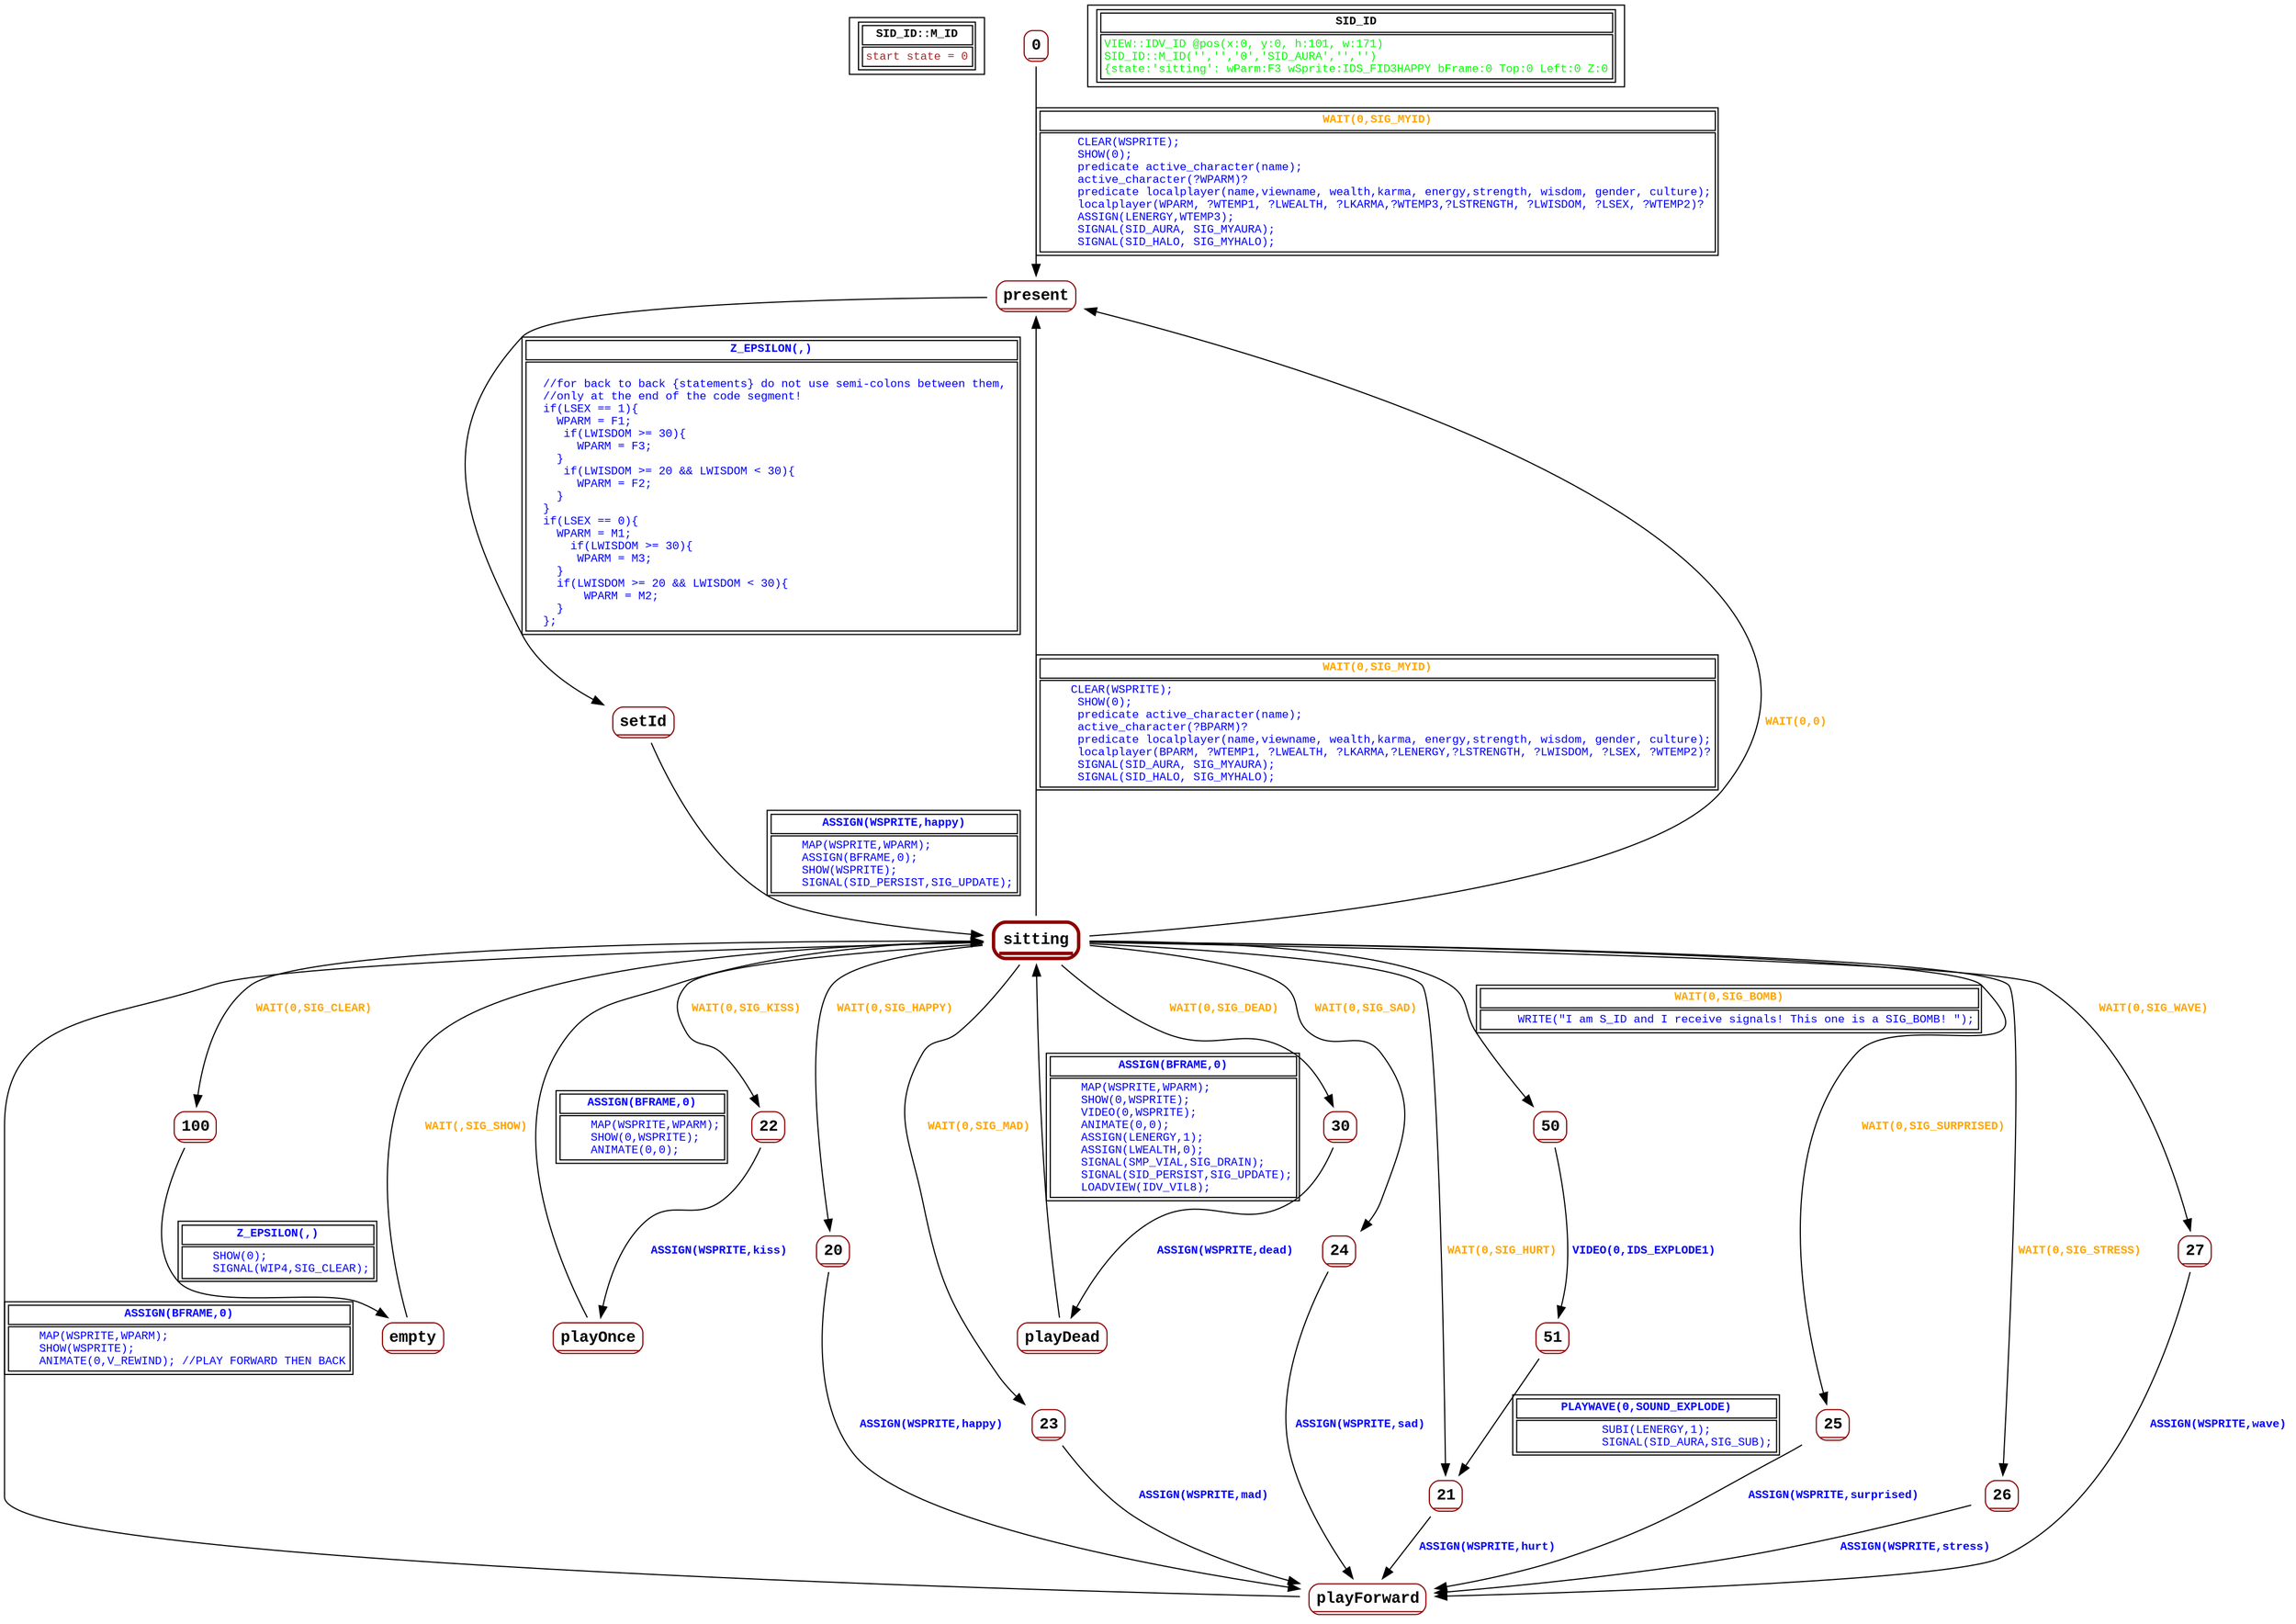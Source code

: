 digraph Automaton {
 fontname="Courier New"
	node [shape=oval, fontname="Courier New"];
	filename[shape = record, fontsize=10, label=< <table border="1"><tr><td><b>SID_ID::M_ID<br align="left"/></b></td></tr>
<tr><td><font point-size="10" color ="brown">start state = 0<br align="left"/></font></td></tr></table>>
];
	0[shape = none, fontsize=14, label=< <table border="1" color="darkred" style="rounded"><tr><td sides="b"><b>0<br align="left"/></b></td></tr>
</table>>];
"0" -> "present" [fontcolor=orange,fontsize=10,fontname="Courier New", label=< <table border="1"><tr><td><b>WAIT(0,SIG_MYID)<br align="left"/></b></td></tr>
<tr><td><font point-size="10" color ="blue">     CLEAR(WSPRITE);<br align="left"/>     SHOW(0);<br align="left"/>     predicate active_character(name);<br align="left"/>     active_character(?WPARM)?<br align="left"/>     predicate localplayer(name,viewname, wealth,karma, energy,strength, wisdom, gender, culture);<br align="left"/>     localplayer(WPARM, ?WTEMP1, ?LWEALTH, ?LKARMA,?WTEMP3,?LSTRENGTH, ?LWISDOM, ?LSEX, ?WTEMP2)?<br align="left"/>     ASSIGN(LENERGY,WTEMP3);<br align="left"/>     SIGNAL(SID_AURA, SIG_MYAURA);<br align="left"/>     SIGNAL(SID_HALO, SIG_MYHALO);<br align="left"/></font></td></tr></table>>
];
	100[shape = none, fontsize=14, label=< <table border="1" color="darkred" style="rounded"><tr><td sides="b"><b>100<br align="left"/></b></td></tr>
</table>>];
"100" -> "empty" [fontcolor=blue,fontsize=10,fontname="Courier New", label=< <table border="1"><tr><td><b>Z_EPSILON(,)<br align="left"/></b></td></tr>
<tr><td><font point-size="10" color ="blue">    SHOW(0);<br align="left"/>    SIGNAL(WIP4,SIG_CLEAR);<br align="left"/></font></td></tr></table>>
];
	20[shape = none, fontsize=14, label=< <table border="1" color="darkred" style="rounded"><tr><td sides="b"><b>20<br align="left"/></b></td></tr>
</table>>];
"20" -> "playForward" [fontcolor=blue,fontsize=10,fontname="Courier New", label=< <table border="0"><tr><td><b>ASSIGN(WSPRITE,happy)<br align="left"/></b></td></tr>
</table>>
];
	21[shape = none, fontsize=14, label=< <table border="1" color="darkred" style="rounded"><tr><td sides="b"><b>21<br align="left"/></b></td></tr>
</table>>];
"21" -> "playForward" [fontcolor=blue,fontsize=10,fontname="Courier New", label=< <table border="0"><tr><td><b>ASSIGN(WSPRITE,hurt)<br align="left"/></b></td></tr>
</table>>
];
	22[shape = none, fontsize=14, label=< <table border="1" color="darkred" style="rounded"><tr><td sides="b"><b>22<br align="left"/></b></td></tr>
</table>>];
"22" -> "playOnce" [fontcolor=blue,fontsize=10,fontname="Courier New", label=< <table border="0"><tr><td><b>ASSIGN(WSPRITE,kiss)<br align="left"/></b></td></tr>
</table>>
];
	23[shape = none, fontsize=14, label=< <table border="1" color="darkred" style="rounded"><tr><td sides="b"><b>23<br align="left"/></b></td></tr>
</table>>];
"23" -> "playForward" [fontcolor=blue,fontsize=10,fontname="Courier New", label=< <table border="0"><tr><td><b>ASSIGN(WSPRITE,mad)<br align="left"/></b></td></tr>
</table>>
];
	24[shape = none, fontsize=14, label=< <table border="1" color="darkred" style="rounded"><tr><td sides="b"><b>24<br align="left"/></b></td></tr>
</table>>];
"24" -> "playForward" [fontcolor=blue,fontsize=10,fontname="Courier New", label=< <table border="0"><tr><td><b>ASSIGN(WSPRITE,sad)<br align="left"/></b></td></tr>
</table>>
];
	25[shape = none, fontsize=14, label=< <table border="1" color="darkred" style="rounded"><tr><td sides="b"><b>25<br align="left"/></b></td></tr>
</table>>];
"25" -> "playForward" [fontcolor=blue,fontsize=10,fontname="Courier New", label=< <table border="0"><tr><td><b>ASSIGN(WSPRITE,surprised)<br align="left"/></b></td></tr>
</table>>
];
	26[shape = none, fontsize=14, label=< <table border="1" color="darkred" style="rounded"><tr><td sides="b"><b>26<br align="left"/></b></td></tr>
</table>>];
"26" -> "playForward" [fontcolor=blue,fontsize=10,fontname="Courier New", label=< <table border="0"><tr><td><b>ASSIGN(WSPRITE,stress)<br align="left"/></b></td></tr>
</table>>
];
	27[shape = none, fontsize=14, label=< <table border="1" color="darkred" style="rounded"><tr><td sides="b"><b>27<br align="left"/></b></td></tr>
</table>>];
"27" -> "playForward" [fontcolor=blue,fontsize=10,fontname="Courier New", label=< <table border="0"><tr><td><b>ASSIGN(WSPRITE,wave)<br align="left"/></b></td></tr>
</table>>
];
	30[shape = none, fontsize=14, label=< <table border="1" color="darkred" style="rounded"><tr><td sides="b"><b>30<br align="left"/></b></td></tr>
</table>>];
"30" -> "playDead" [fontcolor=blue,fontsize=10,fontname="Courier New", label=< <table border="0"><tr><td><b>ASSIGN(WSPRITE,dead)<br align="left"/></b></td></tr>
</table>>
];
	50[shape = none, fontsize=14, label=< <table border="1" color="darkred" style="rounded"><tr><td sides="b"><b>50<br align="left"/></b></td></tr>
</table>>];
"50" -> "51" [fontcolor=blue,fontsize=10,fontname="Courier New", label=< <table border="0"><tr><td><b>VIDEO(0,IDS_EXPLODE1)<br align="left"/></b></td></tr>
</table>>
];
	51[shape = none, fontsize=14, label=< <table border="1" color="darkred" style="rounded"><tr><td sides="b"><b>51<br align="left"/></b></td></tr>
</table>>];
"51" -> "21" [fontcolor=blue,fontsize=10,fontname="Courier New", label=< <table border="1"><tr><td><b>PLAYWAVE(0,SOUND_EXPLODE)<br align="left"/></b></td></tr>
<tr><td><font point-size="10" color ="blue">            SUBI(LENERGY,1);<br align="left"/>            SIGNAL(SID_AURA,SIG_SUB);<br align="left"/></font></td></tr></table>>
];
	empty[shape = none, fontsize=14, label=< <table border="1" color="darkred" style="rounded"><tr><td sides="b"><b>empty<br align="left"/></b></td></tr>
</table>>];
"empty" -> "sitting" [fontcolor=orange,fontsize=10,fontname="Courier New", label=< <table border="0"><tr><td><b>WAIT(,SIG_SHOW)<br align="left"/></b></td></tr>
</table>>
];
	playDead[shape = none, fontsize=14, label=< <table border="1" color="darkred" style="rounded"><tr><td sides="b"><b>playDead<br align="left"/></b></td></tr>
</table>>];
"playDead" -> "sitting" [fontcolor=blue,fontsize=10,fontname="Courier New", label=< <table border="1"><tr><td><b>ASSIGN(BFRAME,0)<br align="left"/></b></td></tr>
<tr><td><font point-size="10" color ="blue">    MAP(WSPRITE,WPARM);<br align="left"/>    SHOW(0,WSPRITE);<br align="left"/>    VIDEO(0,WSPRITE);<br align="left"/>    ANIMATE(0,0);<br align="left"/>    ASSIGN(LENERGY,1);<br align="left"/>    ASSIGN(LWEALTH,0);<br align="left"/>    SIGNAL(SMP_VIAL,SIG_DRAIN);<br align="left"/>    SIGNAL(SID_PERSIST,SIG_UPDATE);<br align="left"/>    LOADVIEW(IDV_VIL8);<br align="left"/></font></td></tr></table>>
];
	playForward[shape = none, fontsize=14, label=< <table border="1" color="darkred" style="rounded"><tr><td sides="b"><b>playForward<br align="left"/></b></td></tr>
</table>>];
"playForward" -> "sitting" [fontcolor=blue,fontsize=10,fontname="Courier New", label=< <table border="1"><tr><td><b>ASSIGN(BFRAME,0)<br align="left"/></b></td></tr>
<tr><td><font point-size="10" color ="blue">    MAP(WSPRITE,WPARM);<br align="left"/>    SHOW(WSPRITE);<br align="left"/>    ANIMATE(0,V_REWIND); //PLAY FORWARD THEN BACK<br align="left"/></font></td></tr></table>>
];
	playOnce[shape = none, fontsize=14, label=< <table border="1" color="darkred" style="rounded"><tr><td sides="b"><b>playOnce<br align="left"/></b></td></tr>
</table>>];
"playOnce" -> "sitting" [fontcolor=blue,fontsize=10,fontname="Courier New", label=< <table border="1"><tr><td><b>ASSIGN(BFRAME,0)<br align="left"/></b></td></tr>
<tr><td><font point-size="10" color ="blue">    MAP(WSPRITE,WPARM);<br align="left"/>    SHOW(0,WSPRITE);<br align="left"/>    ANIMATE(0,0);<br align="left"/></font></td></tr></table>>
];
	present[shape = none, fontsize=14, label=< <table border="1" color="darkred" style="rounded"><tr><td sides="b"><b>present<br align="left"/></b></td></tr>
</table>>];
"present" -> "setId" [fontcolor=blue,fontsize=10,fontname="Courier New", label=< <table border="1"><tr><td><b>Z_EPSILON(,)<br align="left"/></b></td></tr>
<tr><td><font point-size="10" color ="blue">       <br align="left"/>  //for back to back &#123;statements&#125; do not use semi-colons between them, <br align="left"/>  //only at the end of the code segment!<br align="left"/>  if(LSEX == 1)&#123;<br align="left"/>    WPARM = F1;<br align="left"/>     if(LWISDOM &gt;= 30)&#123;<br align="left"/>       WPARM = F3;<br align="left"/>    &#125;<br align="left"/>     if(LWISDOM &gt;= 20 &amp;&amp; LWISDOM &lt; 30)&#123;<br align="left"/>       WPARM = F2;<br align="left"/>    &#125;<br align="left"/>  &#125;<br align="left"/>  if(LSEX == 0)&#123;<br align="left"/>    WPARM = M1;<br align="left"/>      if(LWISDOM &gt;= 30)&#123;<br align="left"/>       WPARM = M3;<br align="left"/>    &#125;<br align="left"/>    if(LWISDOM &gt;= 20 &amp;&amp; LWISDOM &lt; 30)&#123;<br align="left"/>        WPARM = M2;<br align="left"/>    &#125;<br align="left"/>  &#125;; <br align="left"/></font></td></tr></table>>
];
	setId[shape = none, fontsize=14, label=< <table border="1" color="darkred" style="rounded"><tr><td sides="b"><b>setId<br align="left"/></b></td></tr>
</table>>];
"setId" -> "sitting" [fontcolor=blue,fontsize=10,fontname="Courier New", label=< <table border="1"><tr><td><b>ASSIGN(WSPRITE,happy)<br align="left"/></b></td></tr>
<tr><td><font point-size="10" color ="blue">    MAP(WSPRITE,WPARM);<br align="left"/>    ASSIGN(BFRAME,0);<br align="left"/>    SHOW(WSPRITE);<br align="left"/>    SIGNAL(SID_PERSIST,SIG_UPDATE);<br align="left"/></font></td></tr></table>>
];
	sitting[shape = none, fontsize=14, label=< <table border="3" color="darkred" style="rounded"><tr><td sides="b"><b>sitting<br align="left"/></b></td></tr>
</table>>];
"sitting" -> "present" [fontcolor=orange,fontsize=10,fontname="Courier New", label=< <table border="1"><tr><td><b>WAIT(0,SIG_MYID)<br align="left"/></b></td></tr>
<tr><td><font point-size="10" color ="blue">    CLEAR(WSPRITE);<br align="left"/>     SHOW(0);<br align="left"/>     predicate active_character(name);<br align="left"/>     active_character(?BPARM)?<br align="left"/>     predicate localplayer(name,viewname, wealth,karma, energy,strength, wisdom, gender, culture);<br align="left"/>     localplayer(BPARM, ?WTEMP1, ?LWEALTH, ?LKARMA,?LENERGY,?LSTRENGTH, ?LWISDOM, ?LSEX, ?WTEMP2)?<br align="left"/>     SIGNAL(SID_AURA, SIG_MYAURA);<br align="left"/>     SIGNAL(SID_HALO, SIG_MYHALO);<br align="left"/></font></td></tr></table>>
];
"sitting" -> "20" [fontcolor=orange,fontsize=10,fontname="Courier New", label=< <table border="0"><tr><td><b>WAIT(0,SIG_HAPPY)<br align="left"/></b></td></tr>
</table>>
];
"sitting" -> "21" [fontcolor=orange,fontsize=10,fontname="Courier New", label=< <table border="0"><tr><td><b>WAIT(0,SIG_HURT)<br align="left"/></b></td></tr>
</table>>
];
"sitting" -> "22" [fontcolor=orange,fontsize=10,fontname="Courier New", label=< <table border="0"><tr><td><b>WAIT(0,SIG_KISS)<br align="left"/></b></td></tr>
</table>>
];
"sitting" -> "23" [fontcolor=orange,fontsize=10,fontname="Courier New", label=< <table border="0"><tr><td><b>WAIT(0,SIG_MAD)<br align="left"/></b></td></tr>
</table>>
];
"sitting" -> "24" [fontcolor=orange,fontsize=10,fontname="Courier New", label=< <table border="0"><tr><td><b>WAIT(0,SIG_SAD)<br align="left"/></b></td></tr>
</table>>
];
"sitting" -> "25" [fontcolor=orange,fontsize=10,fontname="Courier New", label=< <table border="0"><tr><td><b>WAIT(0,SIG_SURPRISED)<br align="left"/></b></td></tr>
</table>>
];
"sitting" -> "26" [fontcolor=orange,fontsize=10,fontname="Courier New", label=< <table border="0"><tr><td><b>WAIT(0,SIG_STRESS)<br align="left"/></b></td></tr>
</table>>
];
"sitting" -> "27" [fontcolor=orange,fontsize=10,fontname="Courier New", label=< <table border="0"><tr><td><b>WAIT(0,SIG_WAVE)<br align="left"/></b></td></tr>
</table>>
];
"sitting" -> "30" [fontcolor=orange,fontsize=10,fontname="Courier New", label=< <table border="0"><tr><td><b>WAIT(0,SIG_DEAD)<br align="left"/></b></td></tr>
</table>>
];
"sitting" -> "50" [fontcolor=orange,fontsize=10,fontname="Courier New", label=< <table border="1"><tr><td><b>WAIT(0,SIG_BOMB)<br align="left"/></b></td></tr>
<tr><td><font point-size="10" color ="blue">     WRITE(&quot;I am S_ID and I receive signals! This one is a SIG_BOMB! &quot;);<br align="left"/></font></td></tr></table>>
];
"sitting" -> "100" [fontcolor=orange,fontsize=10,fontname="Courier New", label=< <table border="0"><tr><td><b>WAIT(0,SIG_CLEAR)<br align="left"/></b></td></tr>
</table>>
];
"sitting" -> "present" [fontcolor=orange,fontsize=10,fontname="Courier New", label=< <table border="0"><tr><td><b>WAIT(0,0)<br align="left"/></b></td></tr>
</table>>
];
	status[shape = record, fontsize=10, label=< <table border="1"><tr><td><b>SID_ID<br align="left"/></b></td></tr>
<tr><td><font point-size="10" color ="green">VIEW::IDV_ID @pos(x:0, y:0, h:101, w:171)<br align="left"/>SID_ID::M_ID(&apos;&apos;,&apos;&apos;,&apos;0&apos;,&apos;SID_AURA&apos;,&apos;&apos;,&apos;&apos;)<br align="left"/>			&#123;state:&apos;sitting&apos;: wParm:F3 wSprite:IDS_FID3HAPPY bFrame:0 Top:0 Left:0 Z:0<br align="left"/></font></td></tr></table>>
];
}
